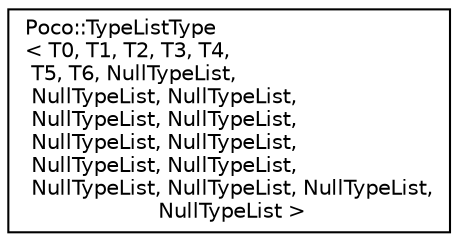 digraph "Graphical Class Hierarchy"
{
 // LATEX_PDF_SIZE
  edge [fontname="Helvetica",fontsize="10",labelfontname="Helvetica",labelfontsize="10"];
  node [fontname="Helvetica",fontsize="10",shape=record];
  rankdir="LR";
  Node0 [label="Poco::TypeListType\l\< T0, T1, T2, T3, T4,\l T5, T6, NullTypeList,\l NullTypeList, NullTypeList,\l NullTypeList, NullTypeList,\l NullTypeList, NullTypeList,\l NullTypeList, NullTypeList,\l NullTypeList, NullTypeList, NullTypeList,\l NullTypeList \>",height=0.2,width=0.4,color="black", fillcolor="white", style="filled",URL="$structPoco_1_1TypeListType.html",tooltip=" "];
}
